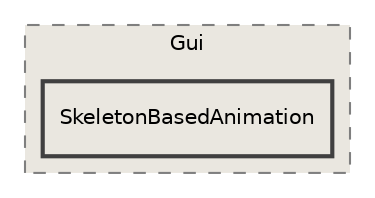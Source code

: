 digraph "/home/runner/work/Radium-Engine/Radium-Engine/src/Radium-Engine/src/Gui/SkeletonBasedAnimation"
{
 // INTERACTIVE_SVG=YES
 // LATEX_PDF_SIZE
  edge [fontname="Helvetica",fontsize="10",labelfontname="Helvetica",labelfontsize="10"];
  node [fontname="Helvetica",fontsize="10",shape=record];
  compound=true
  subgraph clusterdir_b5ac5e964c12a6b13a9d28feb9f3d3ed {
    graph [ bgcolor="#eae7e0", pencolor="grey50", style="filled,dashed,", label="Gui", fontname="Helvetica", fontsize="10", URL="dir_b5ac5e964c12a6b13a9d28feb9f3d3ed.html"]
  dir_4ad3c504bd7dbe7fbaf289b8a94c13df [shape=box, label="SkeletonBasedAnimation", style="filled,bold,", fillcolor="#eae7e0", color="grey25", URL="dir_4ad3c504bd7dbe7fbaf289b8a94c13df.html"];
  }
}
